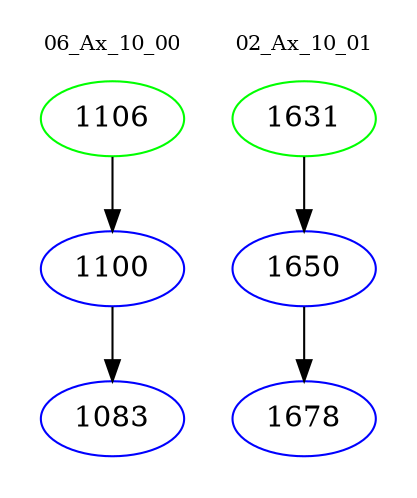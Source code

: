 digraph{
subgraph cluster_0 {
color = white
label = "06_Ax_10_00";
fontsize=10;
T0_1106 [label="1106", color="green"]
T0_1106 -> T0_1100 [color="black"]
T0_1100 [label="1100", color="blue"]
T0_1100 -> T0_1083 [color="black"]
T0_1083 [label="1083", color="blue"]
}
subgraph cluster_1 {
color = white
label = "02_Ax_10_01";
fontsize=10;
T1_1631 [label="1631", color="green"]
T1_1631 -> T1_1650 [color="black"]
T1_1650 [label="1650", color="blue"]
T1_1650 -> T1_1678 [color="black"]
T1_1678 [label="1678", color="blue"]
}
}
